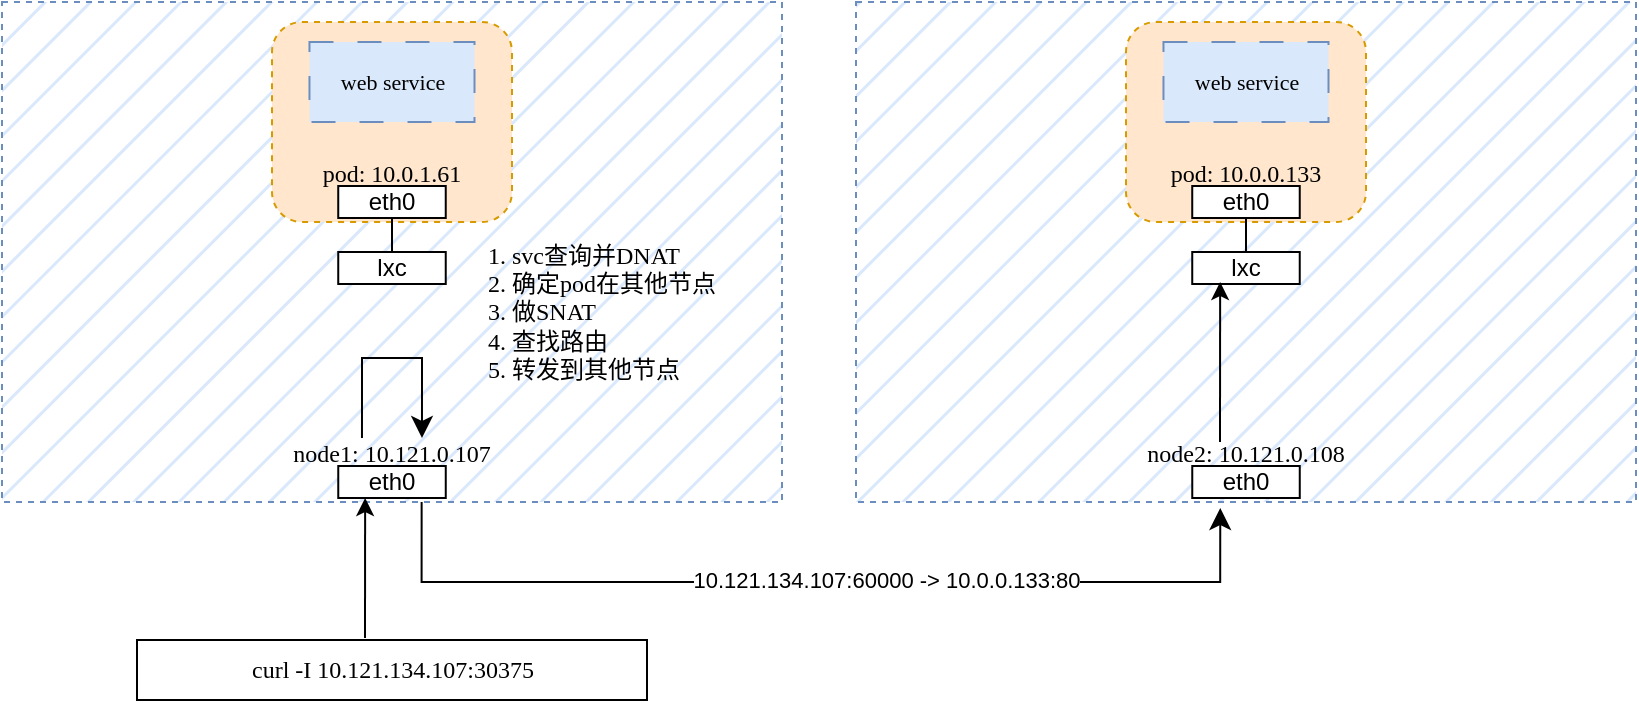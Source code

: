 <mxfile version="20.7.4" type="device"><diagram id="j0kBhO3aIjT1Zs5jIGck" name="第 1 页"><mxGraphModel dx="1434" dy="844" grid="1" gridSize="10" guides="1" tooltips="1" connect="1" arrows="1" fold="1" page="1" pageScale="1" pageWidth="827" pageHeight="1169" math="0" shadow="0"><root><mxCell id="0"/><mxCell id="1" parent="0"/><mxCell id="ngCX0_5v9jioq4odB1_G-41" value="&lt;span style=&quot;font-family: Tahoma; background-color: initial;&quot;&gt;node1: 10.121.0.107&lt;/span&gt;&lt;blockquote style=&quot;margin: 0 0 0 40px; border: none; padding: 0px;&quot;&gt;&lt;div style=&quot;&quot;&gt;&lt;br&gt;&lt;/div&gt;&lt;/blockquote&gt;" style="rounded=0;whiteSpace=wrap;html=1;shadow=0;glass=0;dashed=1;sketch=0;fillStyle=hatch;strokeColor=#6c8ebf;fillColor=#dae8fc;align=center;verticalAlign=bottom;horizontal=1;labelPosition=center;verticalLabelPosition=middle;" parent="1" vertex="1"><mxGeometry x="5" y="90" width="390" height="250" as="geometry"/></mxCell><mxCell id="ngCX0_5v9jioq4odB1_G-42" value="pod:&amp;nbsp;10.0.1.61&lt;br&gt;0" style="rounded=1;whiteSpace=wrap;html=1;shadow=0;glass=0;dashed=1;sketch=0;fillStyle=solid;strokeColor=#d79b00;fontFamily=Tahoma;fillColor=#ffe6cc;verticalAlign=bottom;" parent="1" vertex="1"><mxGeometry x="140" y="100" width="120" height="100" as="geometry"/></mxCell><mxCell id="fiTMbTKjv8xOPGPyUiDU-1" value="eth0" style="rounded=0;whiteSpace=wrap;html=1;" parent="1" vertex="1"><mxGeometry x="173.13" y="322" width="53.75" height="16" as="geometry"/></mxCell><mxCell id="Rvjdlu6CIrBhhUToT0V1-1" value="&lt;font style=&quot;font-size: 12px;&quot;&gt;curl -I 10.121.134.107:30375&lt;/font&gt;" style="rounded=0;whiteSpace=wrap;html=1;fontFamily=Verdana;fontSize=14;" parent="1" vertex="1"><mxGeometry x="72.5" y="409" width="255" height="30" as="geometry"/></mxCell><mxCell id="Rvjdlu6CIrBhhUToT0V1-2" value="" style="endArrow=classic;html=1;rounded=0;fontFamily=Verdana;fontSize=14;entryX=0.25;entryY=1;entryDx=0;entryDy=0;" parent="1" target="fiTMbTKjv8xOPGPyUiDU-1" edge="1"><mxGeometry width="50" height="50" relative="1" as="geometry"><mxPoint x="186.5" y="408" as="sourcePoint"/><mxPoint x="-75.62" y="398" as="targetPoint"/></mxGeometry></mxCell><mxCell id="Rvjdlu6CIrBhhUToT0V1-5" value="lxc" style="rounded=0;whiteSpace=wrap;html=1;" parent="1" vertex="1"><mxGeometry x="173.12" y="215" width="53.75" height="16" as="geometry"/></mxCell><mxCell id="Rvjdlu6CIrBhhUToT0V1-6" value="eth0" style="rounded=0;whiteSpace=wrap;html=1;" parent="1" vertex="1"><mxGeometry x="173.12" y="182" width="53.75" height="16" as="geometry"/></mxCell><mxCell id="Rvjdlu6CIrBhhUToT0V1-8" value="" style="endArrow=none;html=1;rounded=0;fontFamily=Verdana;fontSize=11;entryX=0.5;entryY=1;entryDx=0;entryDy=0;" parent="1" source="Rvjdlu6CIrBhhUToT0V1-5" target="Rvjdlu6CIrBhhUToT0V1-6" edge="1"><mxGeometry width="50" height="50" relative="1" as="geometry"><mxPoint x="372.5" y="358" as="sourcePoint"/><mxPoint x="422.5" y="308" as="targetPoint"/></mxGeometry></mxCell><mxCell id="Rvjdlu6CIrBhhUToT0V1-9" value="web service" style="rounded=0;whiteSpace=wrap;html=1;fontFamily=Verdana;fontSize=11;fillColor=#dae8fc;strokeColor=#6c8ebf;dashed=1;dashPattern=12 12;" parent="1" vertex="1"><mxGeometry x="158.74" y="110" width="82.51" height="40" as="geometry"/></mxCell><mxCell id="JTa0AuZ8oeOlrjy6JPya-2" value="1. svc查询并DNAT&lt;br&gt;2. 确定pod在其他节点&lt;br&gt;3. 做SNAT&lt;br&gt;4. 查找路由&lt;br&gt;5. 转发到其他节点" style="text;html=1;align=left;verticalAlign=middle;resizable=0;points=[];autosize=1;strokeColor=none;fillColor=none;fontSize=12;fontFamily=Verdana;" parent="1" vertex="1"><mxGeometry x="246.25" y="200" width="150" height="90" as="geometry"/></mxCell><mxCell id="2C_HnWZIppgcqv9sHgGz-1" value="&lt;span style=&quot;font-family: Tahoma; background-color: initial;&quot;&gt;node2: 10.121.0.108&lt;/span&gt;&lt;blockquote style=&quot;margin: 0 0 0 40px; border: none; padding: 0px;&quot;&gt;&lt;div style=&quot;&quot;&gt;&lt;br&gt;&lt;/div&gt;&lt;/blockquote&gt;" style="rounded=0;whiteSpace=wrap;html=1;shadow=0;glass=0;dashed=1;sketch=0;fillStyle=hatch;strokeColor=#6c8ebf;fillColor=#dae8fc;align=center;verticalAlign=bottom;horizontal=1;labelPosition=center;verticalLabelPosition=middle;" vertex="1" parent="1"><mxGeometry x="432" y="90" width="390" height="250" as="geometry"/></mxCell><mxCell id="2C_HnWZIppgcqv9sHgGz-2" value="pod:&amp;nbsp;10.0.0.133&lt;br&gt;j" style="rounded=1;whiteSpace=wrap;html=1;shadow=0;glass=0;dashed=1;sketch=0;fillStyle=solid;strokeColor=#d79b00;fontFamily=Tahoma;fillColor=#ffe6cc;verticalAlign=bottom;" vertex="1" parent="1"><mxGeometry x="567" y="100" width="120" height="100" as="geometry"/></mxCell><mxCell id="2C_HnWZIppgcqv9sHgGz-3" value="eth0" style="rounded=0;whiteSpace=wrap;html=1;" vertex="1" parent="1"><mxGeometry x="600.13" y="322" width="53.75" height="16" as="geometry"/></mxCell><mxCell id="2C_HnWZIppgcqv9sHgGz-4" value="lxc" style="rounded=0;whiteSpace=wrap;html=1;" vertex="1" parent="1"><mxGeometry x="600.12" y="215" width="53.75" height="16" as="geometry"/></mxCell><mxCell id="2C_HnWZIppgcqv9sHgGz-5" value="eth0" style="rounded=0;whiteSpace=wrap;html=1;" vertex="1" parent="1"><mxGeometry x="600.12" y="182" width="53.75" height="16" as="geometry"/></mxCell><mxCell id="2C_HnWZIppgcqv9sHgGz-6" value="" style="endArrow=none;html=1;rounded=0;fontFamily=Verdana;fontSize=11;entryX=0.5;entryY=1;entryDx=0;entryDy=0;" edge="1" parent="1" source="2C_HnWZIppgcqv9sHgGz-4" target="2C_HnWZIppgcqv9sHgGz-5"><mxGeometry width="50" height="50" relative="1" as="geometry"><mxPoint x="799.5" y="358" as="sourcePoint"/><mxPoint x="849.5" y="308" as="targetPoint"/></mxGeometry></mxCell><mxCell id="2C_HnWZIppgcqv9sHgGz-7" value="web service" style="rounded=0;whiteSpace=wrap;html=1;fontFamily=Verdana;fontSize=11;fillColor=#dae8fc;strokeColor=#6c8ebf;dashed=1;dashPattern=12 12;" vertex="1" parent="1"><mxGeometry x="585.74" y="110" width="82.51" height="40" as="geometry"/></mxCell><mxCell id="2C_HnWZIppgcqv9sHgGz-10" value="" style="endArrow=classic;html=1;rounded=0;fontFamily=Verdana;fontSize=14;entryX=0.25;entryY=1;entryDx=0;entryDy=0;" edge="1" parent="1"><mxGeometry width="50" height="50" relative="1" as="geometry"><mxPoint x="614" y="310" as="sourcePoint"/><mxPoint x="614.068" y="230" as="targetPoint"/></mxGeometry></mxCell><mxCell id="2C_HnWZIppgcqv9sHgGz-65" value="" style="edgeStyle=segmentEdgeStyle;endArrow=classic;html=1;curved=0;rounded=0;endSize=8;startSize=8;" edge="1" parent="1"><mxGeometry width="50" height="50" relative="1" as="geometry"><mxPoint x="184.99" y="308" as="sourcePoint"/><mxPoint x="214.99" y="308" as="targetPoint"/><Array as="points"><mxPoint x="184.99" y="308"/><mxPoint x="184.99" y="268"/><mxPoint x="214.99" y="268"/></Array></mxGeometry></mxCell><mxCell id="2C_HnWZIppgcqv9sHgGz-66" value="" style="edgeStyle=segmentEdgeStyle;endArrow=classic;html=1;curved=0;rounded=0;endSize=8;startSize=8;exitX=0.538;exitY=1;exitDx=0;exitDy=0;exitPerimeter=0;entryX=0.467;entryY=1.012;entryDx=0;entryDy=0;entryPerimeter=0;" edge="1" parent="1" source="ngCX0_5v9jioq4odB1_G-41" target="2C_HnWZIppgcqv9sHgGz-1"><mxGeometry x="-1" y="110" width="50" height="50" relative="1" as="geometry"><mxPoint x="215" y="370" as="sourcePoint"/><mxPoint x="615" y="360" as="targetPoint"/><Array as="points"><mxPoint x="215" y="380"/><mxPoint x="614" y="380"/></Array><mxPoint x="-100" y="-110" as="offset"/></mxGeometry></mxCell><mxCell id="2C_HnWZIppgcqv9sHgGz-67" value="10.121.134.107:60000 -&amp;gt; 10.0.0.133:80" style="edgeLabel;html=1;align=center;verticalAlign=middle;resizable=0;points=[];" vertex="1" connectable="0" parent="2C_HnWZIppgcqv9sHgGz-66"><mxGeometry x="0.139" y="1" relative="1" as="geometry"><mxPoint as="offset"/></mxGeometry></mxCell></root></mxGraphModel></diagram></mxfile>